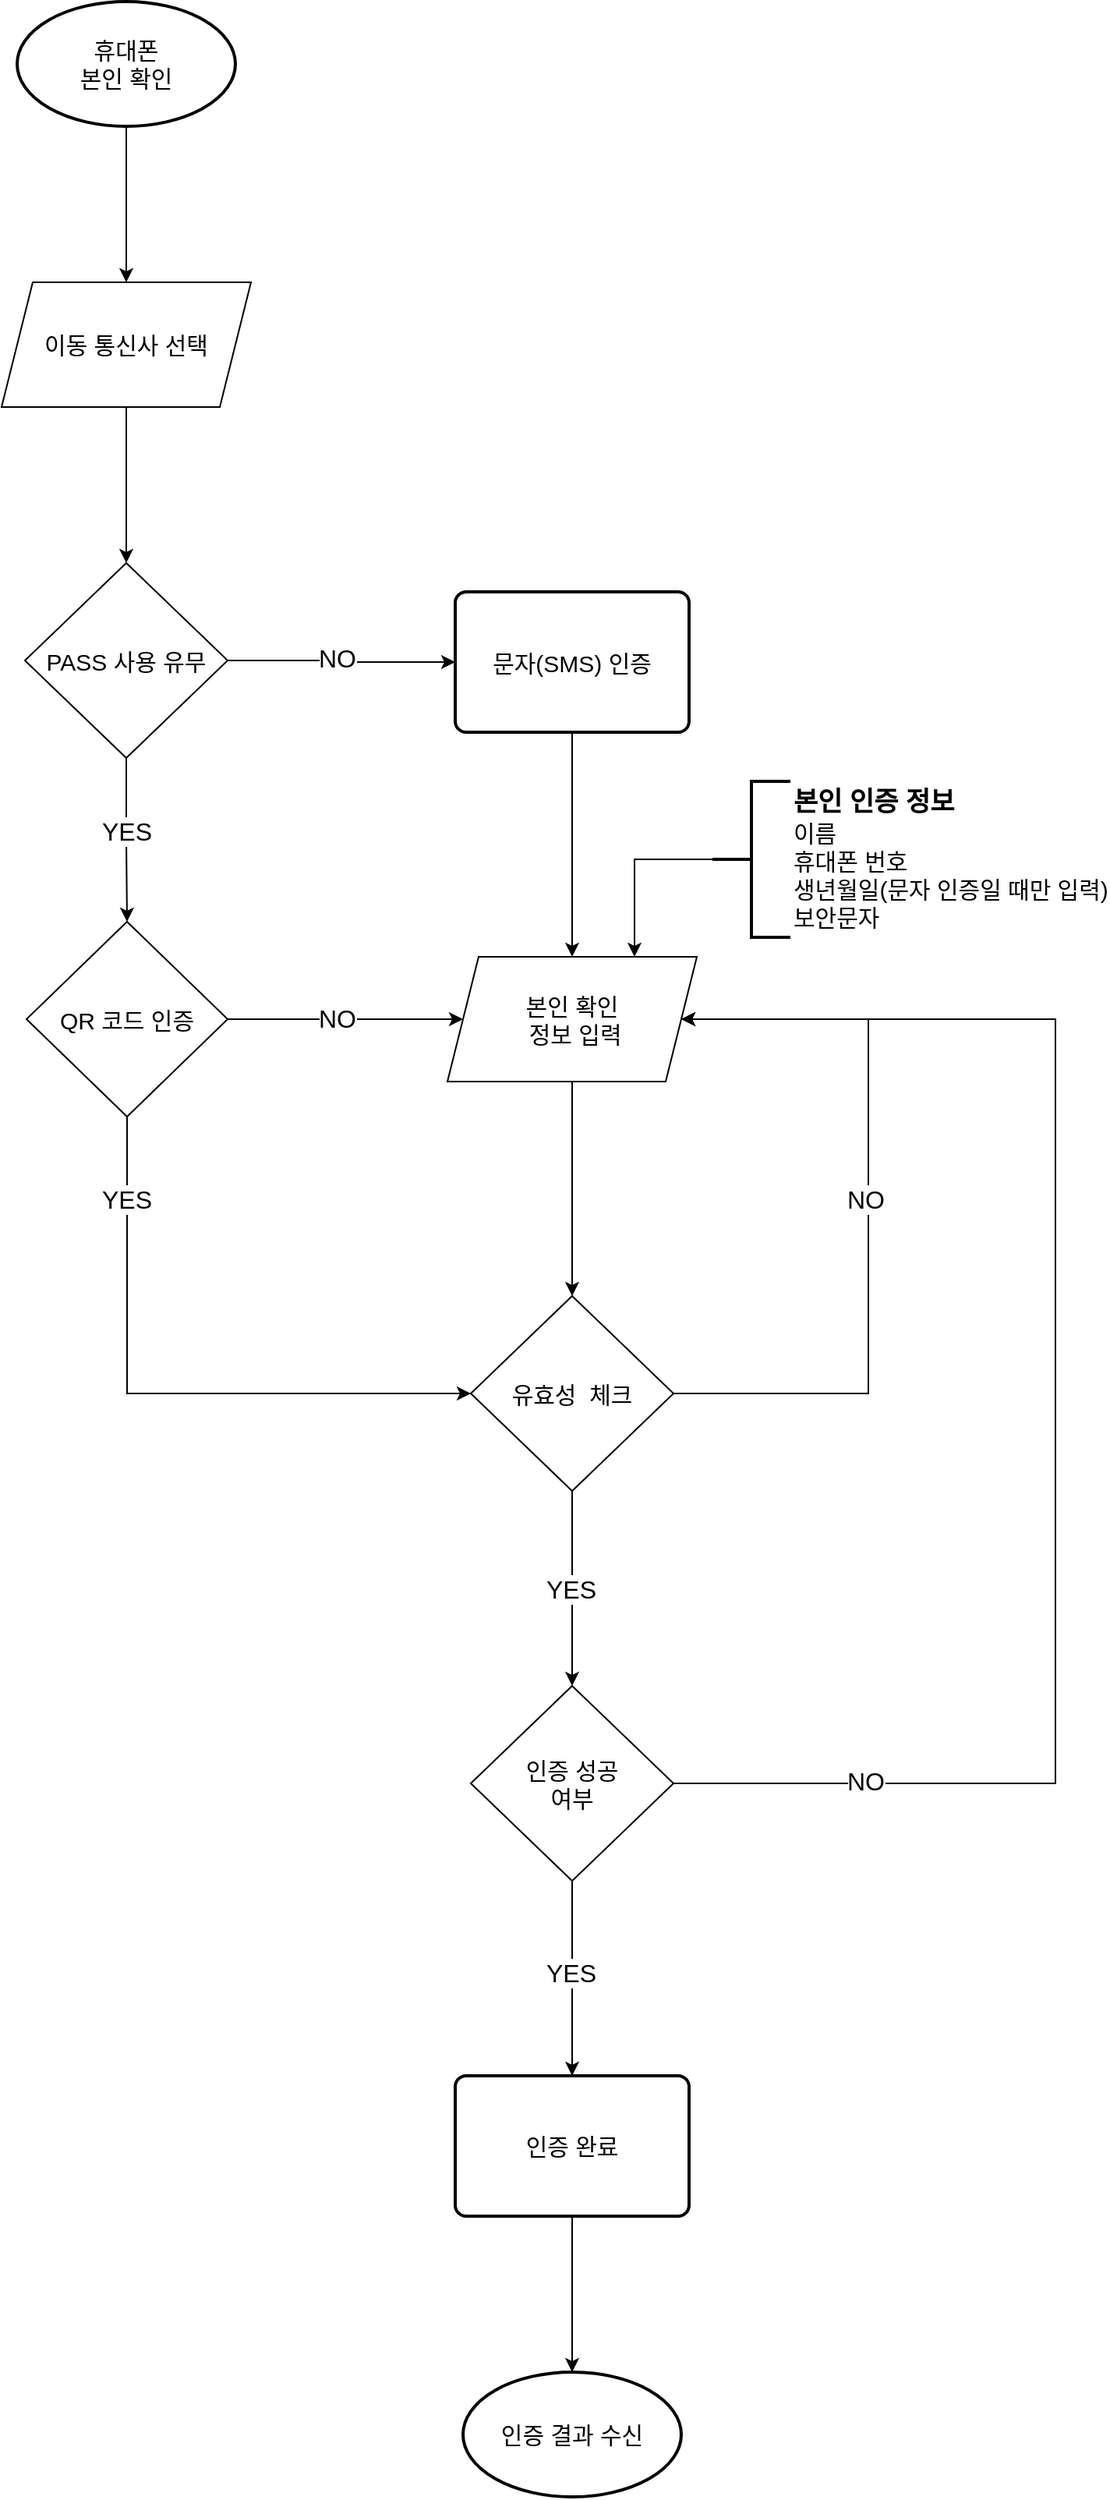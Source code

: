 <mxfile version="24.2.7" type="github">
  <diagram id="C5RBs43oDa-KdzZeNtuy" name="Page-1">
    <mxGraphModel dx="1687" dy="918" grid="1" gridSize="10" guides="1" tooltips="1" connect="1" arrows="1" fold="1" page="1" pageScale="1" pageWidth="827" pageHeight="1169" math="0" shadow="0">
      <root>
        <mxCell id="WIyWlLk6GJQsqaUBKTNV-0" />
        <mxCell id="WIyWlLk6GJQsqaUBKTNV-1" parent="WIyWlLk6GJQsqaUBKTNV-0" />
        <mxCell id="JT5BL7dFvs0LwUX9XZ8y-6" style="edgeStyle=orthogonalEdgeStyle;rounded=0;orthogonalLoop=1;jettySize=auto;html=1;entryX=0.5;entryY=0;entryDx=0;entryDy=0;" edge="1" parent="WIyWlLk6GJQsqaUBKTNV-1" source="JT5BL7dFvs0LwUX9XZ8y-1" target="JT5BL7dFvs0LwUX9XZ8y-14">
          <mxGeometry relative="1" as="geometry">
            <mxPoint x="300" y="400" as="targetPoint" />
          </mxGeometry>
        </mxCell>
        <mxCell id="JT5BL7dFvs0LwUX9XZ8y-1" value="&lt;div&gt;&lt;font style=&quot;font-size: 15px;&quot;&gt;휴대폰&lt;/font&gt;&lt;/div&gt;&lt;font style=&quot;font-size: 15px;&quot;&gt;본인 확인&lt;/font&gt;" style="strokeWidth=2;html=1;shape=mxgraph.flowchart.start_1;whiteSpace=wrap;" vertex="1" parent="WIyWlLk6GJQsqaUBKTNV-1">
          <mxGeometry x="344" y="60" width="140" height="80" as="geometry" />
        </mxCell>
        <mxCell id="JT5BL7dFvs0LwUX9XZ8y-54" style="edgeStyle=orthogonalEdgeStyle;rounded=0;orthogonalLoop=1;jettySize=auto;html=1;entryX=0.5;entryY=0;entryDx=0;entryDy=0;" edge="1" parent="WIyWlLk6GJQsqaUBKTNV-1" source="JT5BL7dFvs0LwUX9XZ8y-10" target="JT5BL7dFvs0LwUX9XZ8y-28">
          <mxGeometry relative="1" as="geometry" />
        </mxCell>
        <mxCell id="JT5BL7dFvs0LwUX9XZ8y-55" style="edgeStyle=orthogonalEdgeStyle;rounded=0;orthogonalLoop=1;jettySize=auto;html=1;" edge="1" parent="WIyWlLk6GJQsqaUBKTNV-1" source="JT5BL7dFvs0LwUX9XZ8y-10" target="JT5BL7dFvs0LwUX9XZ8y-40">
          <mxGeometry relative="1" as="geometry" />
        </mxCell>
        <mxCell id="JT5BL7dFvs0LwUX9XZ8y-10" value="&lt;font style=&quot;font-size: 15px;&quot;&gt;PASS 사용 유무&lt;/font&gt;" style="rhombus;whiteSpace=wrap;html=1;" vertex="1" parent="WIyWlLk6GJQsqaUBKTNV-1">
          <mxGeometry x="349" y="420" width="130" height="125" as="geometry" />
        </mxCell>
        <mxCell id="JT5BL7dFvs0LwUX9XZ8y-17" style="edgeStyle=orthogonalEdgeStyle;rounded=0;orthogonalLoop=1;jettySize=auto;html=1;" edge="1" parent="WIyWlLk6GJQsqaUBKTNV-1" source="JT5BL7dFvs0LwUX9XZ8y-14" target="JT5BL7dFvs0LwUX9XZ8y-10">
          <mxGeometry relative="1" as="geometry" />
        </mxCell>
        <mxCell id="JT5BL7dFvs0LwUX9XZ8y-14" value="&lt;span style=&quot;font-size: 15px;&quot;&gt;이동 통신사 선택&lt;/span&gt;" style="shape=parallelogram;perimeter=parallelogramPerimeter;whiteSpace=wrap;html=1;fixedSize=1;" vertex="1" parent="WIyWlLk6GJQsqaUBKTNV-1">
          <mxGeometry x="334" y="240" width="160" height="80" as="geometry" />
        </mxCell>
        <mxCell id="JT5BL7dFvs0LwUX9XZ8y-25" value="NO" style="edgeLabel;html=1;align=center;verticalAlign=middle;resizable=0;points=[];fontSize=16;" vertex="1" connectable="0" parent="WIyWlLk6GJQsqaUBKTNV-1">
          <mxGeometry x="594.995" y="373" as="geometry">
            <mxPoint x="-46" y="108" as="offset" />
          </mxGeometry>
        </mxCell>
        <mxCell id="JT5BL7dFvs0LwUX9XZ8y-36" style="edgeStyle=orthogonalEdgeStyle;rounded=0;orthogonalLoop=1;jettySize=auto;html=1;entryX=0;entryY=0.5;entryDx=0;entryDy=0;" edge="1" parent="WIyWlLk6GJQsqaUBKTNV-1" source="JT5BL7dFvs0LwUX9XZ8y-28" target="JT5BL7dFvs0LwUX9XZ8y-42">
          <mxGeometry relative="1" as="geometry">
            <mxPoint x="915" y="620" as="targetPoint" />
          </mxGeometry>
        </mxCell>
        <mxCell id="JT5BL7dFvs0LwUX9XZ8y-80" style="edgeStyle=orthogonalEdgeStyle;rounded=0;orthogonalLoop=1;jettySize=auto;html=1;entryX=0;entryY=0.5;entryDx=0;entryDy=0;" edge="1" parent="WIyWlLk6GJQsqaUBKTNV-1" source="JT5BL7dFvs0LwUX9XZ8y-28" target="JT5BL7dFvs0LwUX9XZ8y-48">
          <mxGeometry relative="1" as="geometry">
            <mxPoint x="414.5" y="960" as="targetPoint" />
            <Array as="points">
              <mxPoint x="415" y="952" />
            </Array>
          </mxGeometry>
        </mxCell>
        <mxCell id="JT5BL7dFvs0LwUX9XZ8y-28" value="&lt;span style=&quot;font-size: 15px;&quot;&gt;QR 코드 인증&lt;/span&gt;" style="rhombus;whiteSpace=wrap;html=1;" vertex="1" parent="WIyWlLk6GJQsqaUBKTNV-1">
          <mxGeometry x="350" y="650" width="129" height="125" as="geometry" />
        </mxCell>
        <mxCell id="JT5BL7dFvs0LwUX9XZ8y-31" value="YES" style="edgeLabel;html=1;align=center;verticalAlign=middle;resizable=0;points=[];fontSize=16;" vertex="1" connectable="0" parent="WIyWlLk6GJQsqaUBKTNV-1">
          <mxGeometry x="459.995" y="483.5" as="geometry">
            <mxPoint x="-46" y="108" as="offset" />
          </mxGeometry>
        </mxCell>
        <mxCell id="JT5BL7dFvs0LwUX9XZ8y-37" value="NO" style="edgeLabel;html=1;align=center;verticalAlign=middle;resizable=0;points=[];fontSize=16;" vertex="1" connectable="0" parent="WIyWlLk6GJQsqaUBKTNV-1">
          <mxGeometry x="594.995" y="603.5" as="geometry">
            <mxPoint x="-46" y="108" as="offset" />
          </mxGeometry>
        </mxCell>
        <mxCell id="JT5BL7dFvs0LwUX9XZ8y-60" style="edgeStyle=orthogonalEdgeStyle;rounded=0;orthogonalLoop=1;jettySize=auto;html=1;entryX=0.5;entryY=0;entryDx=0;entryDy=0;" edge="1" parent="WIyWlLk6GJQsqaUBKTNV-1" source="JT5BL7dFvs0LwUX9XZ8y-40" target="JT5BL7dFvs0LwUX9XZ8y-42">
          <mxGeometry relative="1" as="geometry" />
        </mxCell>
        <mxCell id="JT5BL7dFvs0LwUX9XZ8y-40" value="&lt;font style=&quot;font-size: 15px;&quot;&gt;문자(SMS) 인증&lt;/font&gt;" style="rounded=1;whiteSpace=wrap;html=1;absoluteArcSize=1;arcSize=14;strokeWidth=2;" vertex="1" parent="WIyWlLk6GJQsqaUBKTNV-1">
          <mxGeometry x="625" y="438.5" width="150" height="90" as="geometry" />
        </mxCell>
        <mxCell id="JT5BL7dFvs0LwUX9XZ8y-49" style="edgeStyle=orthogonalEdgeStyle;rounded=0;orthogonalLoop=1;jettySize=auto;html=1;" edge="1" parent="WIyWlLk6GJQsqaUBKTNV-1" source="JT5BL7dFvs0LwUX9XZ8y-42" target="JT5BL7dFvs0LwUX9XZ8y-48">
          <mxGeometry relative="1" as="geometry" />
        </mxCell>
        <mxCell id="JT5BL7dFvs0LwUX9XZ8y-42" value="&lt;font style=&quot;font-size: 15px;&quot;&gt;본인 확인&lt;/font&gt;&lt;div&gt;&lt;font style=&quot;font-size: 15px;&quot;&gt;&amp;nbsp;정보 입력&lt;/font&gt;&lt;/div&gt;" style="shape=parallelogram;perimeter=parallelogramPerimeter;whiteSpace=wrap;html=1;fixedSize=1;" vertex="1" parent="WIyWlLk6GJQsqaUBKTNV-1">
          <mxGeometry x="620" y="672.5" width="160" height="80" as="geometry" />
        </mxCell>
        <mxCell id="JT5BL7dFvs0LwUX9XZ8y-75" style="edgeStyle=orthogonalEdgeStyle;rounded=0;orthogonalLoop=1;jettySize=auto;html=1;entryX=1;entryY=0.5;entryDx=0;entryDy=0;" edge="1" parent="WIyWlLk6GJQsqaUBKTNV-1" source="JT5BL7dFvs0LwUX9XZ8y-48" target="JT5BL7dFvs0LwUX9XZ8y-42">
          <mxGeometry relative="1" as="geometry">
            <mxPoint x="910" y="710" as="targetPoint" />
            <Array as="points">
              <mxPoint x="890" y="952" />
              <mxPoint x="890" y="712" />
            </Array>
          </mxGeometry>
        </mxCell>
        <mxCell id="JT5BL7dFvs0LwUX9XZ8y-78" style="edgeStyle=orthogonalEdgeStyle;rounded=0;orthogonalLoop=1;jettySize=auto;html=1;entryX=0.5;entryY=0;entryDx=0;entryDy=0;" edge="1" parent="WIyWlLk6GJQsqaUBKTNV-1" source="JT5BL7dFvs0LwUX9XZ8y-48">
          <mxGeometry relative="1" as="geometry">
            <mxPoint x="700" y="1140" as="targetPoint" />
          </mxGeometry>
        </mxCell>
        <mxCell id="JT5BL7dFvs0LwUX9XZ8y-48" value="&lt;span style=&quot;font-size: 15px;&quot;&gt;유효성&amp;nbsp; 체크&lt;/span&gt;" style="rhombus;whiteSpace=wrap;html=1;" vertex="1" parent="WIyWlLk6GJQsqaUBKTNV-1">
          <mxGeometry x="635" y="890" width="130" height="125" as="geometry" />
        </mxCell>
        <mxCell id="JT5BL7dFvs0LwUX9XZ8y-57" value="YES" style="edgeLabel;html=1;align=center;verticalAlign=middle;resizable=0;points=[];fontSize=16;" vertex="1" connectable="0" parent="WIyWlLk6GJQsqaUBKTNV-1">
          <mxGeometry x="459.995" y="720" as="geometry">
            <mxPoint x="-46" y="108" as="offset" />
          </mxGeometry>
        </mxCell>
        <mxCell id="JT5BL7dFvs0LwUX9XZ8y-72" value="YES" style="edgeLabel;html=1;align=center;verticalAlign=middle;resizable=0;points=[];fontSize=16;" vertex="1" connectable="0" parent="WIyWlLk6GJQsqaUBKTNV-1">
          <mxGeometry x="744.995" y="970" as="geometry">
            <mxPoint x="-46" y="108" as="offset" />
          </mxGeometry>
        </mxCell>
        <mxCell id="JT5BL7dFvs0LwUX9XZ8y-76" value="NO" style="edgeLabel;html=1;align=center;verticalAlign=middle;resizable=0;points=[];fontSize=16;" vertex="1" connectable="0" parent="WIyWlLk6GJQsqaUBKTNV-1">
          <mxGeometry x="933.995" y="720" as="geometry">
            <mxPoint x="-46" y="108" as="offset" />
          </mxGeometry>
        </mxCell>
        <mxCell id="JT5BL7dFvs0LwUX9XZ8y-84" style="edgeStyle=orthogonalEdgeStyle;rounded=0;orthogonalLoop=1;jettySize=auto;html=1;entryX=1;entryY=0.5;entryDx=0;entryDy=0;" edge="1" parent="WIyWlLk6GJQsqaUBKTNV-1" source="JT5BL7dFvs0LwUX9XZ8y-83" target="JT5BL7dFvs0LwUX9XZ8y-42">
          <mxGeometry relative="1" as="geometry">
            <mxPoint x="990" y="710" as="targetPoint" />
            <Array as="points">
              <mxPoint x="1010" y="1202" />
              <mxPoint x="1010" y="712" />
            </Array>
          </mxGeometry>
        </mxCell>
        <mxCell id="JT5BL7dFvs0LwUX9XZ8y-86" style="edgeStyle=orthogonalEdgeStyle;rounded=0;orthogonalLoop=1;jettySize=auto;html=1;" edge="1" parent="WIyWlLk6GJQsqaUBKTNV-1" source="JT5BL7dFvs0LwUX9XZ8y-83">
          <mxGeometry relative="1" as="geometry">
            <mxPoint x="700" y="1390" as="targetPoint" />
          </mxGeometry>
        </mxCell>
        <mxCell id="JT5BL7dFvs0LwUX9XZ8y-83" value="&lt;span style=&quot;font-size: 15px;&quot;&gt;인증 성공&lt;/span&gt;&lt;div&gt;&lt;span style=&quot;font-size: 15px;&quot;&gt;여부&lt;/span&gt;&lt;/div&gt;" style="rhombus;whiteSpace=wrap;html=1;" vertex="1" parent="WIyWlLk6GJQsqaUBKTNV-1">
          <mxGeometry x="635" y="1140" width="130" height="125" as="geometry" />
        </mxCell>
        <mxCell id="JT5BL7dFvs0LwUX9XZ8y-85" value="NO" style="edgeLabel;html=1;align=center;verticalAlign=middle;resizable=0;points=[];fontSize=16;" vertex="1" connectable="0" parent="WIyWlLk6GJQsqaUBKTNV-1">
          <mxGeometry x="933.995" y="1093" as="geometry">
            <mxPoint x="-46" y="108" as="offset" />
          </mxGeometry>
        </mxCell>
        <mxCell id="JT5BL7dFvs0LwUX9XZ8y-87" value="YES" style="edgeLabel;html=1;align=center;verticalAlign=middle;resizable=0;points=[];fontSize=16;" vertex="1" connectable="0" parent="WIyWlLk6GJQsqaUBKTNV-1">
          <mxGeometry x="744.995" y="1216" as="geometry">
            <mxPoint x="-46" y="108" as="offset" />
          </mxGeometry>
        </mxCell>
        <mxCell id="JT5BL7dFvs0LwUX9XZ8y-88" value="&lt;font style=&quot;font-size: 15px;&quot;&gt;인증 완료&lt;/font&gt;" style="rounded=1;whiteSpace=wrap;html=1;absoluteArcSize=1;arcSize=14;strokeWidth=2;" vertex="1" parent="WIyWlLk6GJQsqaUBKTNV-1">
          <mxGeometry x="625" y="1390" width="150" height="90" as="geometry" />
        </mxCell>
        <mxCell id="JT5BL7dFvs0LwUX9XZ8y-90" value="&lt;span style=&quot;font-size: 15px;&quot;&gt;인증 결과 수신&lt;/span&gt;" style="strokeWidth=2;html=1;shape=mxgraph.flowchart.start_1;whiteSpace=wrap;" vertex="1" parent="WIyWlLk6GJQsqaUBKTNV-1">
          <mxGeometry x="630" y="1580" width="140" height="80" as="geometry" />
        </mxCell>
        <mxCell id="JT5BL7dFvs0LwUX9XZ8y-91" style="edgeStyle=orthogonalEdgeStyle;rounded=0;orthogonalLoop=1;jettySize=auto;html=1;entryX=0.5;entryY=0;entryDx=0;entryDy=0;entryPerimeter=0;" edge="1" parent="WIyWlLk6GJQsqaUBKTNV-1" source="JT5BL7dFvs0LwUX9XZ8y-88" target="JT5BL7dFvs0LwUX9XZ8y-90">
          <mxGeometry relative="1" as="geometry" />
        </mxCell>
        <mxCell id="JT5BL7dFvs0LwUX9XZ8y-93" style="edgeStyle=orthogonalEdgeStyle;rounded=0;orthogonalLoop=1;jettySize=auto;html=1;entryX=0.75;entryY=0;entryDx=0;entryDy=0;" edge="1" parent="WIyWlLk6GJQsqaUBKTNV-1" source="JT5BL7dFvs0LwUX9XZ8y-92" target="JT5BL7dFvs0LwUX9XZ8y-42">
          <mxGeometry relative="1" as="geometry" />
        </mxCell>
        <mxCell id="JT5BL7dFvs0LwUX9XZ8y-92" value="&lt;b style=&quot;&quot;&gt;&lt;font style=&quot;font-size: 17px;&quot;&gt;본인 인증 정보&lt;/font&gt;&lt;/b&gt;&lt;div&gt;&lt;span style=&quot;font-size: 15px;&quot;&gt;이름&lt;/span&gt;&lt;/div&gt;&lt;div&gt;&lt;span style=&quot;font-size: 15px;&quot;&gt;휴대폰 번호&lt;/span&gt;&lt;/div&gt;&lt;div&gt;&lt;span style=&quot;font-size: 15px;&quot;&gt;생년월일(문자 인증일 때만 입력)&lt;br&gt;&lt;/span&gt;&lt;div&gt;&lt;span style=&quot;font-size: 15px;&quot;&gt;보안문자&lt;/span&gt;&lt;/div&gt;&lt;/div&gt;" style="strokeWidth=2;html=1;shape=mxgraph.flowchart.annotation_2;align=left;labelPosition=right;pointerEvents=1;" vertex="1" parent="WIyWlLk6GJQsqaUBKTNV-1">
          <mxGeometry x="790" y="560" width="50" height="100" as="geometry" />
        </mxCell>
      </root>
    </mxGraphModel>
  </diagram>
</mxfile>
